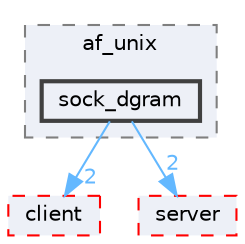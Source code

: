 digraph "include/nexilis/archived_protocols/af_unix/sock_dgram"
{
 // LATEX_PDF_SIZE
  bgcolor="transparent";
  edge [fontname=Helvetica,fontsize=10,labelfontname=Helvetica,labelfontsize=10];
  node [fontname=Helvetica,fontsize=10,shape=box,height=0.2,width=0.4];
  compound=true
  subgraph clusterdir_89d2dea9e1a9e04927636121291f0978 {
    graph [ bgcolor="#edf0f7", pencolor="grey50", label="af_unix", fontname=Helvetica,fontsize=10 style="filled,dashed", URL="dir_89d2dea9e1a9e04927636121291f0978.html",tooltip=""]
  dir_3e15ab394b3a2d91e83663b9456b2077 [label="sock_dgram", fillcolor="#edf0f7", color="grey25", style="filled,bold", URL="dir_3e15ab394b3a2d91e83663b9456b2077.html",tooltip=""];
  }
  dir_41b4afa804f6b67e6e5fb65233e839c3 [label="client", fillcolor="#edf0f7", color="red", style="filled,dashed", URL="dir_41b4afa804f6b67e6e5fb65233e839c3.html",tooltip=""];
  dir_6cbb7aeeec1e648a8e3d084d45762450 [label="server", fillcolor="#edf0f7", color="red", style="filled,dashed", URL="dir_6cbb7aeeec1e648a8e3d084d45762450.html",tooltip=""];
  dir_3e15ab394b3a2d91e83663b9456b2077->dir_41b4afa804f6b67e6e5fb65233e839c3 [headlabel="2", labeldistance=1.5 headhref="dir_000036_000010.html" href="dir_000036_000010.html" color="steelblue1" fontcolor="steelblue1"];
  dir_3e15ab394b3a2d91e83663b9456b2077->dir_6cbb7aeeec1e648a8e3d084d45762450 [headlabel="2", labeldistance=1.5 headhref="dir_000036_000033.html" href="dir_000036_000033.html" color="steelblue1" fontcolor="steelblue1"];
}
